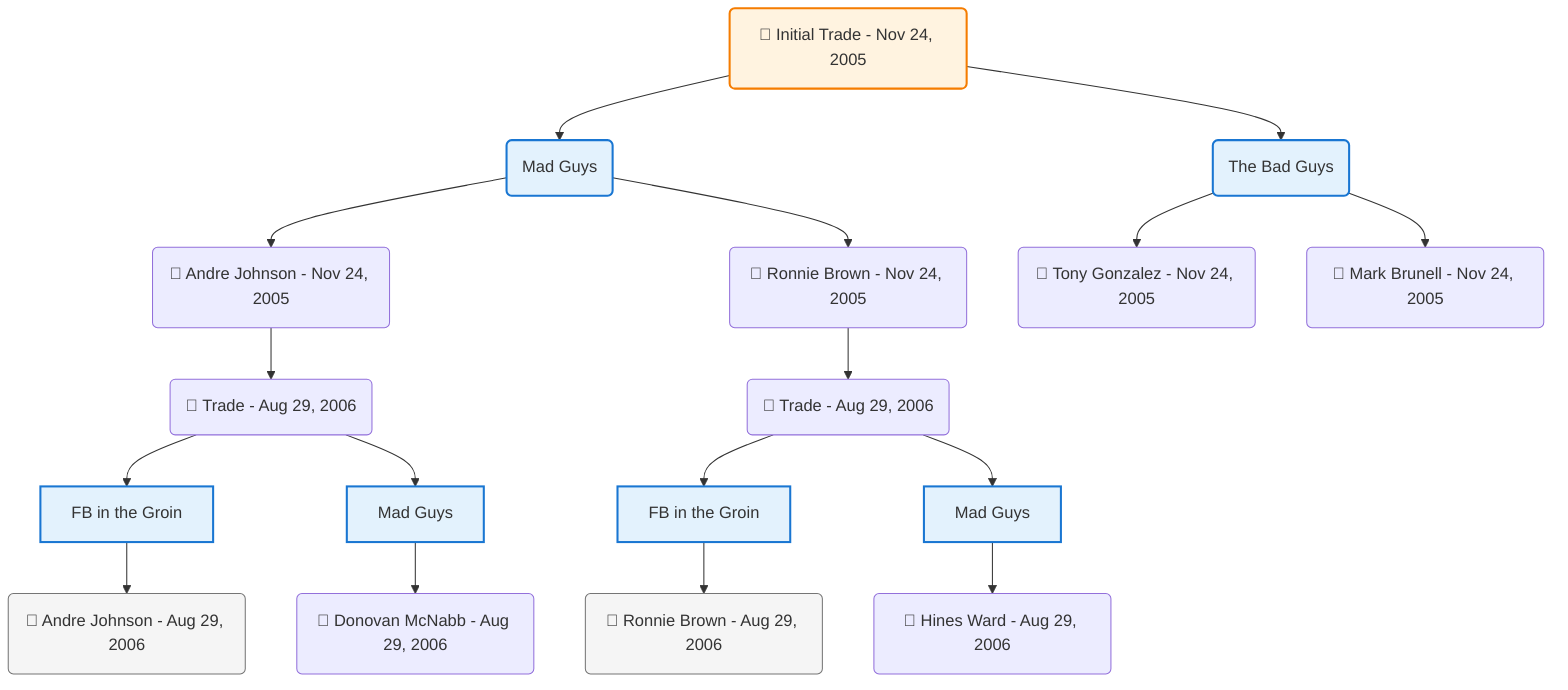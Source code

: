 flowchart TD

    TRADE_MAIN("🔄 Initial Trade - Nov 24, 2005")
    TEAM_1("Mad Guys")
    TEAM_2("The Bad Guys")
    NODE_b17d81f3-b8ec-4e86-a8f2-16e98cc510f8("🔄 Andre Johnson - Nov 24, 2005")
    TRADE_6982328c-e6af-40ff-9a95-d5b1f23f2bce_3("🔄 Trade - Aug 29, 2006")
    TEAM_f483ecf1-cd17-4991-854b-e52dfc957b45_4["FB in the Groin"]
    NODE_d8dc72c7-fdfa-4390-8cb5-c4aaff5362eb("🔄 Andre Johnson - Aug 29, 2006")
    TEAM_f5908944-6efd-40eb-af54-6c53004e0e2f_5["Mad Guys"]
    NODE_3b538ff5-348a-4b44-a6e5-de07d4edb25b("🔄 Donovan McNabb - Aug 29, 2006")
    NODE_5a2c9e51-2938-4b44-88ae-59a79e0beb7a("🔄 Tony Gonzalez - Nov 24, 2005")
    NODE_9a49b164-440a-4d1b-b193-891f16ac1e48("🔄 Mark Brunell - Nov 24, 2005")
    NODE_2cbbfdd4-8920-49dc-b3e0-896b76ce379d("🔄 Ronnie Brown - Nov 24, 2005")
    TRADE_eb544576-ac1c-4ead-a383-45538f2ced0e_6("🔄 Trade - Aug 29, 2006")
    TEAM_f483ecf1-cd17-4991-854b-e52dfc957b45_7["FB in the Groin"]
    NODE_4d334307-ef69-44f5-8aaa-3bba83c91e44("🔄 Ronnie Brown - Aug 29, 2006")
    TEAM_f5908944-6efd-40eb-af54-6c53004e0e2f_8["Mad Guys"]
    NODE_cc6561f0-79a7-4abb-a7fe-c0ec944a7175("🔄 Hines Ward - Aug 29, 2006")

    TRADE_MAIN --> TEAM_1
    TRADE_MAIN --> TEAM_2
    TEAM_1 --> NODE_b17d81f3-b8ec-4e86-a8f2-16e98cc510f8
    NODE_b17d81f3-b8ec-4e86-a8f2-16e98cc510f8 --> TRADE_6982328c-e6af-40ff-9a95-d5b1f23f2bce_3
    TRADE_6982328c-e6af-40ff-9a95-d5b1f23f2bce_3 --> TEAM_f483ecf1-cd17-4991-854b-e52dfc957b45_4
    TEAM_f483ecf1-cd17-4991-854b-e52dfc957b45_4 --> NODE_d8dc72c7-fdfa-4390-8cb5-c4aaff5362eb
    TRADE_6982328c-e6af-40ff-9a95-d5b1f23f2bce_3 --> TEAM_f5908944-6efd-40eb-af54-6c53004e0e2f_5
    TEAM_f5908944-6efd-40eb-af54-6c53004e0e2f_5 --> NODE_3b538ff5-348a-4b44-a6e5-de07d4edb25b
    TEAM_2 --> NODE_5a2c9e51-2938-4b44-88ae-59a79e0beb7a
    TEAM_2 --> NODE_9a49b164-440a-4d1b-b193-891f16ac1e48
    TEAM_1 --> NODE_2cbbfdd4-8920-49dc-b3e0-896b76ce379d
    NODE_2cbbfdd4-8920-49dc-b3e0-896b76ce379d --> TRADE_eb544576-ac1c-4ead-a383-45538f2ced0e_6
    TRADE_eb544576-ac1c-4ead-a383-45538f2ced0e_6 --> TEAM_f483ecf1-cd17-4991-854b-e52dfc957b45_7
    TEAM_f483ecf1-cd17-4991-854b-e52dfc957b45_7 --> NODE_4d334307-ef69-44f5-8aaa-3bba83c91e44
    TRADE_eb544576-ac1c-4ead-a383-45538f2ced0e_6 --> TEAM_f5908944-6efd-40eb-af54-6c53004e0e2f_8
    TEAM_f5908944-6efd-40eb-af54-6c53004e0e2f_8 --> NODE_cc6561f0-79a7-4abb-a7fe-c0ec944a7175

    %% Node styling
    classDef teamNode fill:#e3f2fd,stroke:#1976d2,stroke-width:2px
    classDef tradeNode fill:#fff3e0,stroke:#f57c00,stroke-width:2px
    classDef playerNode fill:#f3e5f5,stroke:#7b1fa2,stroke-width:1px
    classDef nonRootPlayerNode fill:#f5f5f5,stroke:#757575,stroke-width:1px
    classDef endNode fill:#ffebee,stroke:#c62828,stroke-width:2px
    classDef waiverNode fill:#e8f5e8,stroke:#388e3c,stroke-width:2px
    classDef championshipNode fill:#fff9c4,stroke:#f57f17,stroke-width:3px

    class TEAM_1,TEAM_2,TEAM_f483ecf1-cd17-4991-854b-e52dfc957b45_4,TEAM_f5908944-6efd-40eb-af54-6c53004e0e2f_5,TEAM_f483ecf1-cd17-4991-854b-e52dfc957b45_7,TEAM_f5908944-6efd-40eb-af54-6c53004e0e2f_8 teamNode
    class NODE_d8dc72c7-fdfa-4390-8cb5-c4aaff5362eb,NODE_4d334307-ef69-44f5-8aaa-3bba83c91e44 nonRootPlayerNode
    class TRADE_MAIN tradeNode